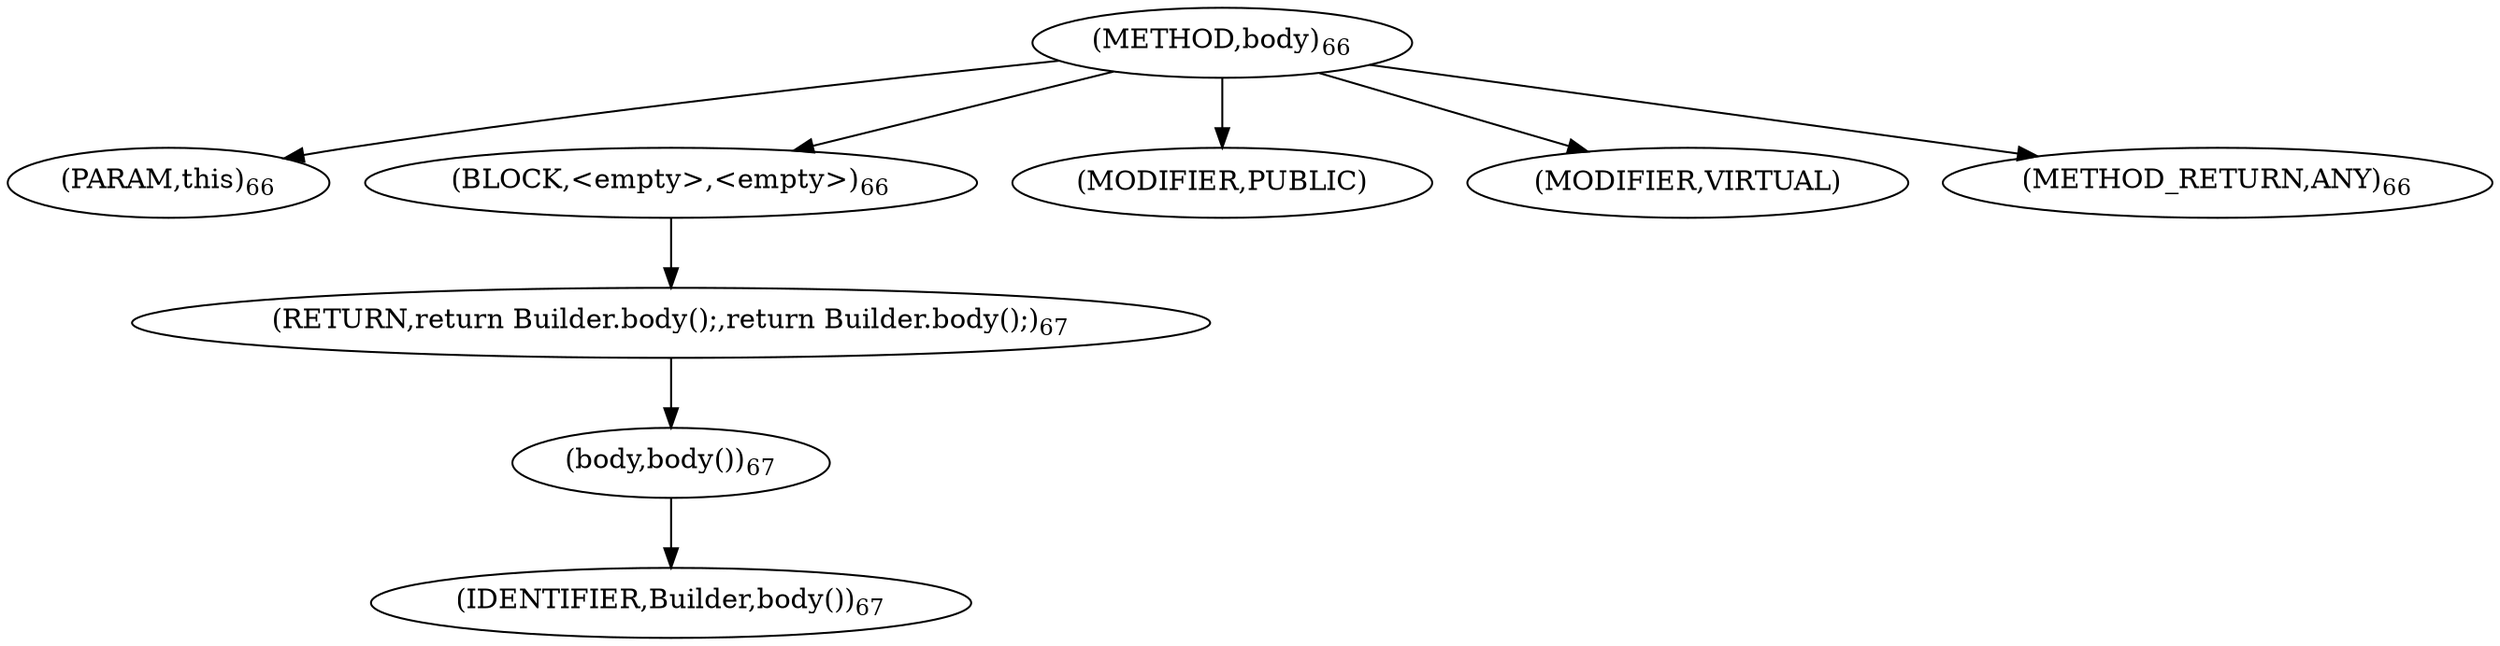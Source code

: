 digraph "body" {  
"142" [label = <(METHOD,body)<SUB>66</SUB>> ]
"143" [label = <(PARAM,this)<SUB>66</SUB>> ]
"144" [label = <(BLOCK,&lt;empty&gt;,&lt;empty&gt;)<SUB>66</SUB>> ]
"145" [label = <(RETURN,return Builder.body();,return Builder.body();)<SUB>67</SUB>> ]
"146" [label = <(body,body())<SUB>67</SUB>> ]
"147" [label = <(IDENTIFIER,Builder,body())<SUB>67</SUB>> ]
"148" [label = <(MODIFIER,PUBLIC)> ]
"149" [label = <(MODIFIER,VIRTUAL)> ]
"150" [label = <(METHOD_RETURN,ANY)<SUB>66</SUB>> ]
  "142" -> "143" 
  "142" -> "144" 
  "142" -> "148" 
  "142" -> "149" 
  "142" -> "150" 
  "144" -> "145" 
  "145" -> "146" 
  "146" -> "147" 
}
